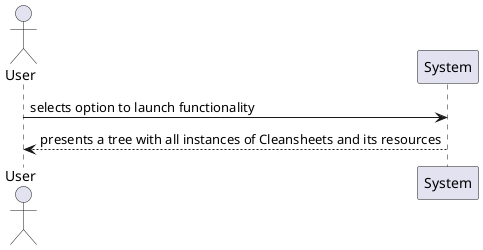 @startuml

actor User
participant System

User -> System: selects option to launch functionality
System --> User: presents a tree with all instances of Cleansheets and its resources

@enduml